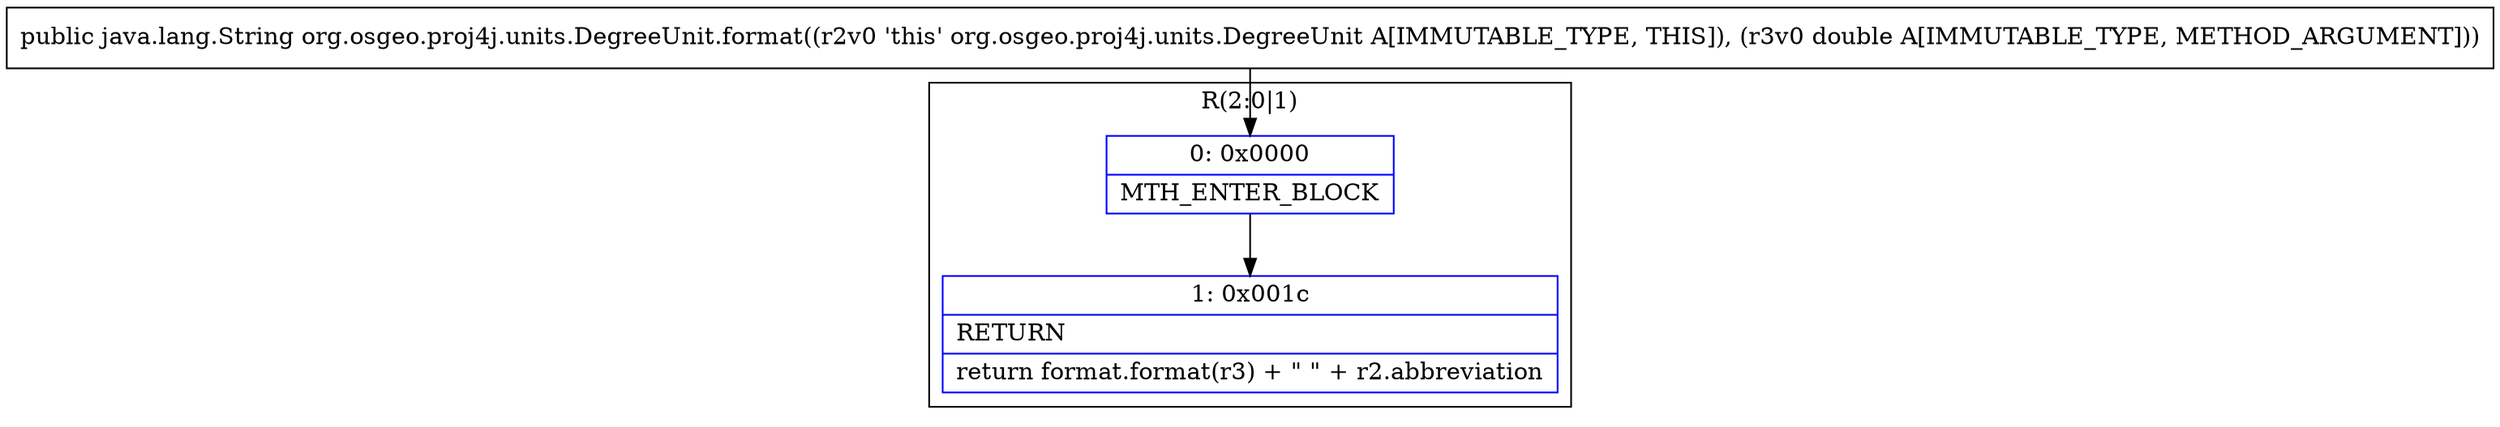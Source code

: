 digraph "CFG fororg.osgeo.proj4j.units.DegreeUnit.format(D)Ljava\/lang\/String;" {
subgraph cluster_Region_2037604670 {
label = "R(2:0|1)";
node [shape=record,color=blue];
Node_0 [shape=record,label="{0\:\ 0x0000|MTH_ENTER_BLOCK\l}"];
Node_1 [shape=record,label="{1\:\ 0x001c|RETURN\l|return format.format(r3) + \" \" + r2.abbreviation\l}"];
}
MethodNode[shape=record,label="{public java.lang.String org.osgeo.proj4j.units.DegreeUnit.format((r2v0 'this' org.osgeo.proj4j.units.DegreeUnit A[IMMUTABLE_TYPE, THIS]), (r3v0 double A[IMMUTABLE_TYPE, METHOD_ARGUMENT])) }"];
MethodNode -> Node_0;
Node_0 -> Node_1;
}

